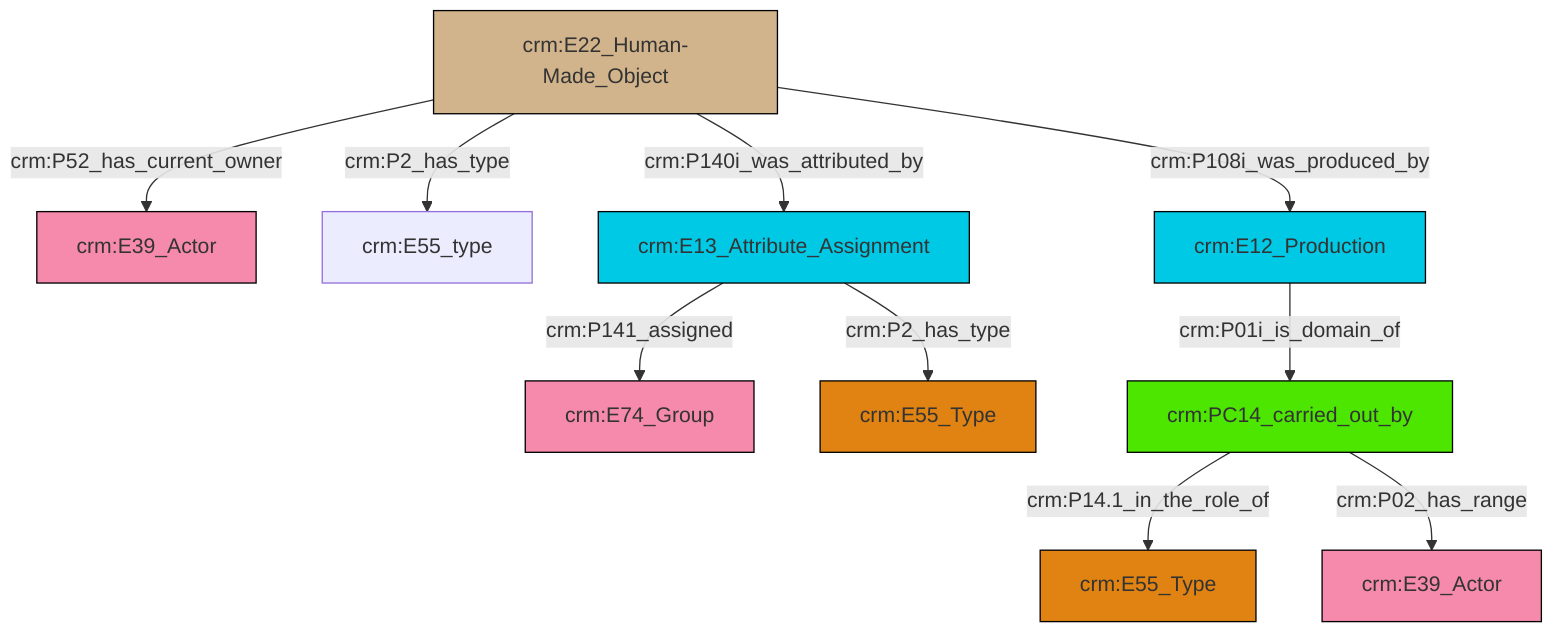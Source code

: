 graph TD
classDef Literal fill:#f2f2f2,stroke:#000000;
classDef CRM_Entity fill:#FFFFFF,stroke:#000000;
classDef Temporal_Entity fill:#00C9E6, stroke:#000000;
classDef Type fill:#E18312, stroke:#000000;
classDef Time-Span fill:#2C9C91, stroke:#000000;
classDef Appellation fill:#FFEB7F, stroke:#000000;
classDef Place fill:#008836, stroke:#000000;
classDef Persistent_Item fill:#B266B2, stroke:#000000;
classDef Conceptual_Object fill:#FFD700, stroke:#000000;
classDef Physical_Thing fill:#D2B48C, stroke:#000000;
classDef Actor fill:#f58aad, stroke:#000000;
classDef PC_Classes fill:#4ce600, stroke:#000000;
classDef Multi fill:#cccccc,stroke:#000000;

2["crm:PC14_carried_out_by"]:::PC_Classes -->|crm:P14.1_in_the_role_of| 3["crm:E55_Type"]:::Type
8["crm:E22_Human-Made_Object"]:::Physical_Thing -->|crm:P52_has_current_owner| 6["crm:E39_Actor"]:::Actor
9["crm:E12_Production"]:::Temporal_Entity -->|crm:P01i_is_domain_of| 2["crm:PC14_carried_out_by"]:::PC_Classes
8["crm:E22_Human-Made_Object"]:::Physical_Thing -->|crm:P2_has_type| 10["crm:E55_type"]:::Default
8["crm:E22_Human-Made_Object"]:::Physical_Thing -->|crm:P140i_was_attributed_by| 11["crm:E13_Attribute_Assignment"]:::Temporal_Entity
11["crm:E13_Attribute_Assignment"]:::Temporal_Entity -->|crm:P141_assigned| 0["crm:E74_Group"]:::Actor
8["crm:E22_Human-Made_Object"]:::Physical_Thing -->|crm:P108i_was_produced_by| 9["crm:E12_Production"]:::Temporal_Entity
2["crm:PC14_carried_out_by"]:::PC_Classes -->|crm:P02_has_range| 16["crm:E39_Actor"]:::Actor
11["crm:E13_Attribute_Assignment"]:::Temporal_Entity -->|crm:P2_has_type| 4["crm:E55_Type"]:::Type
